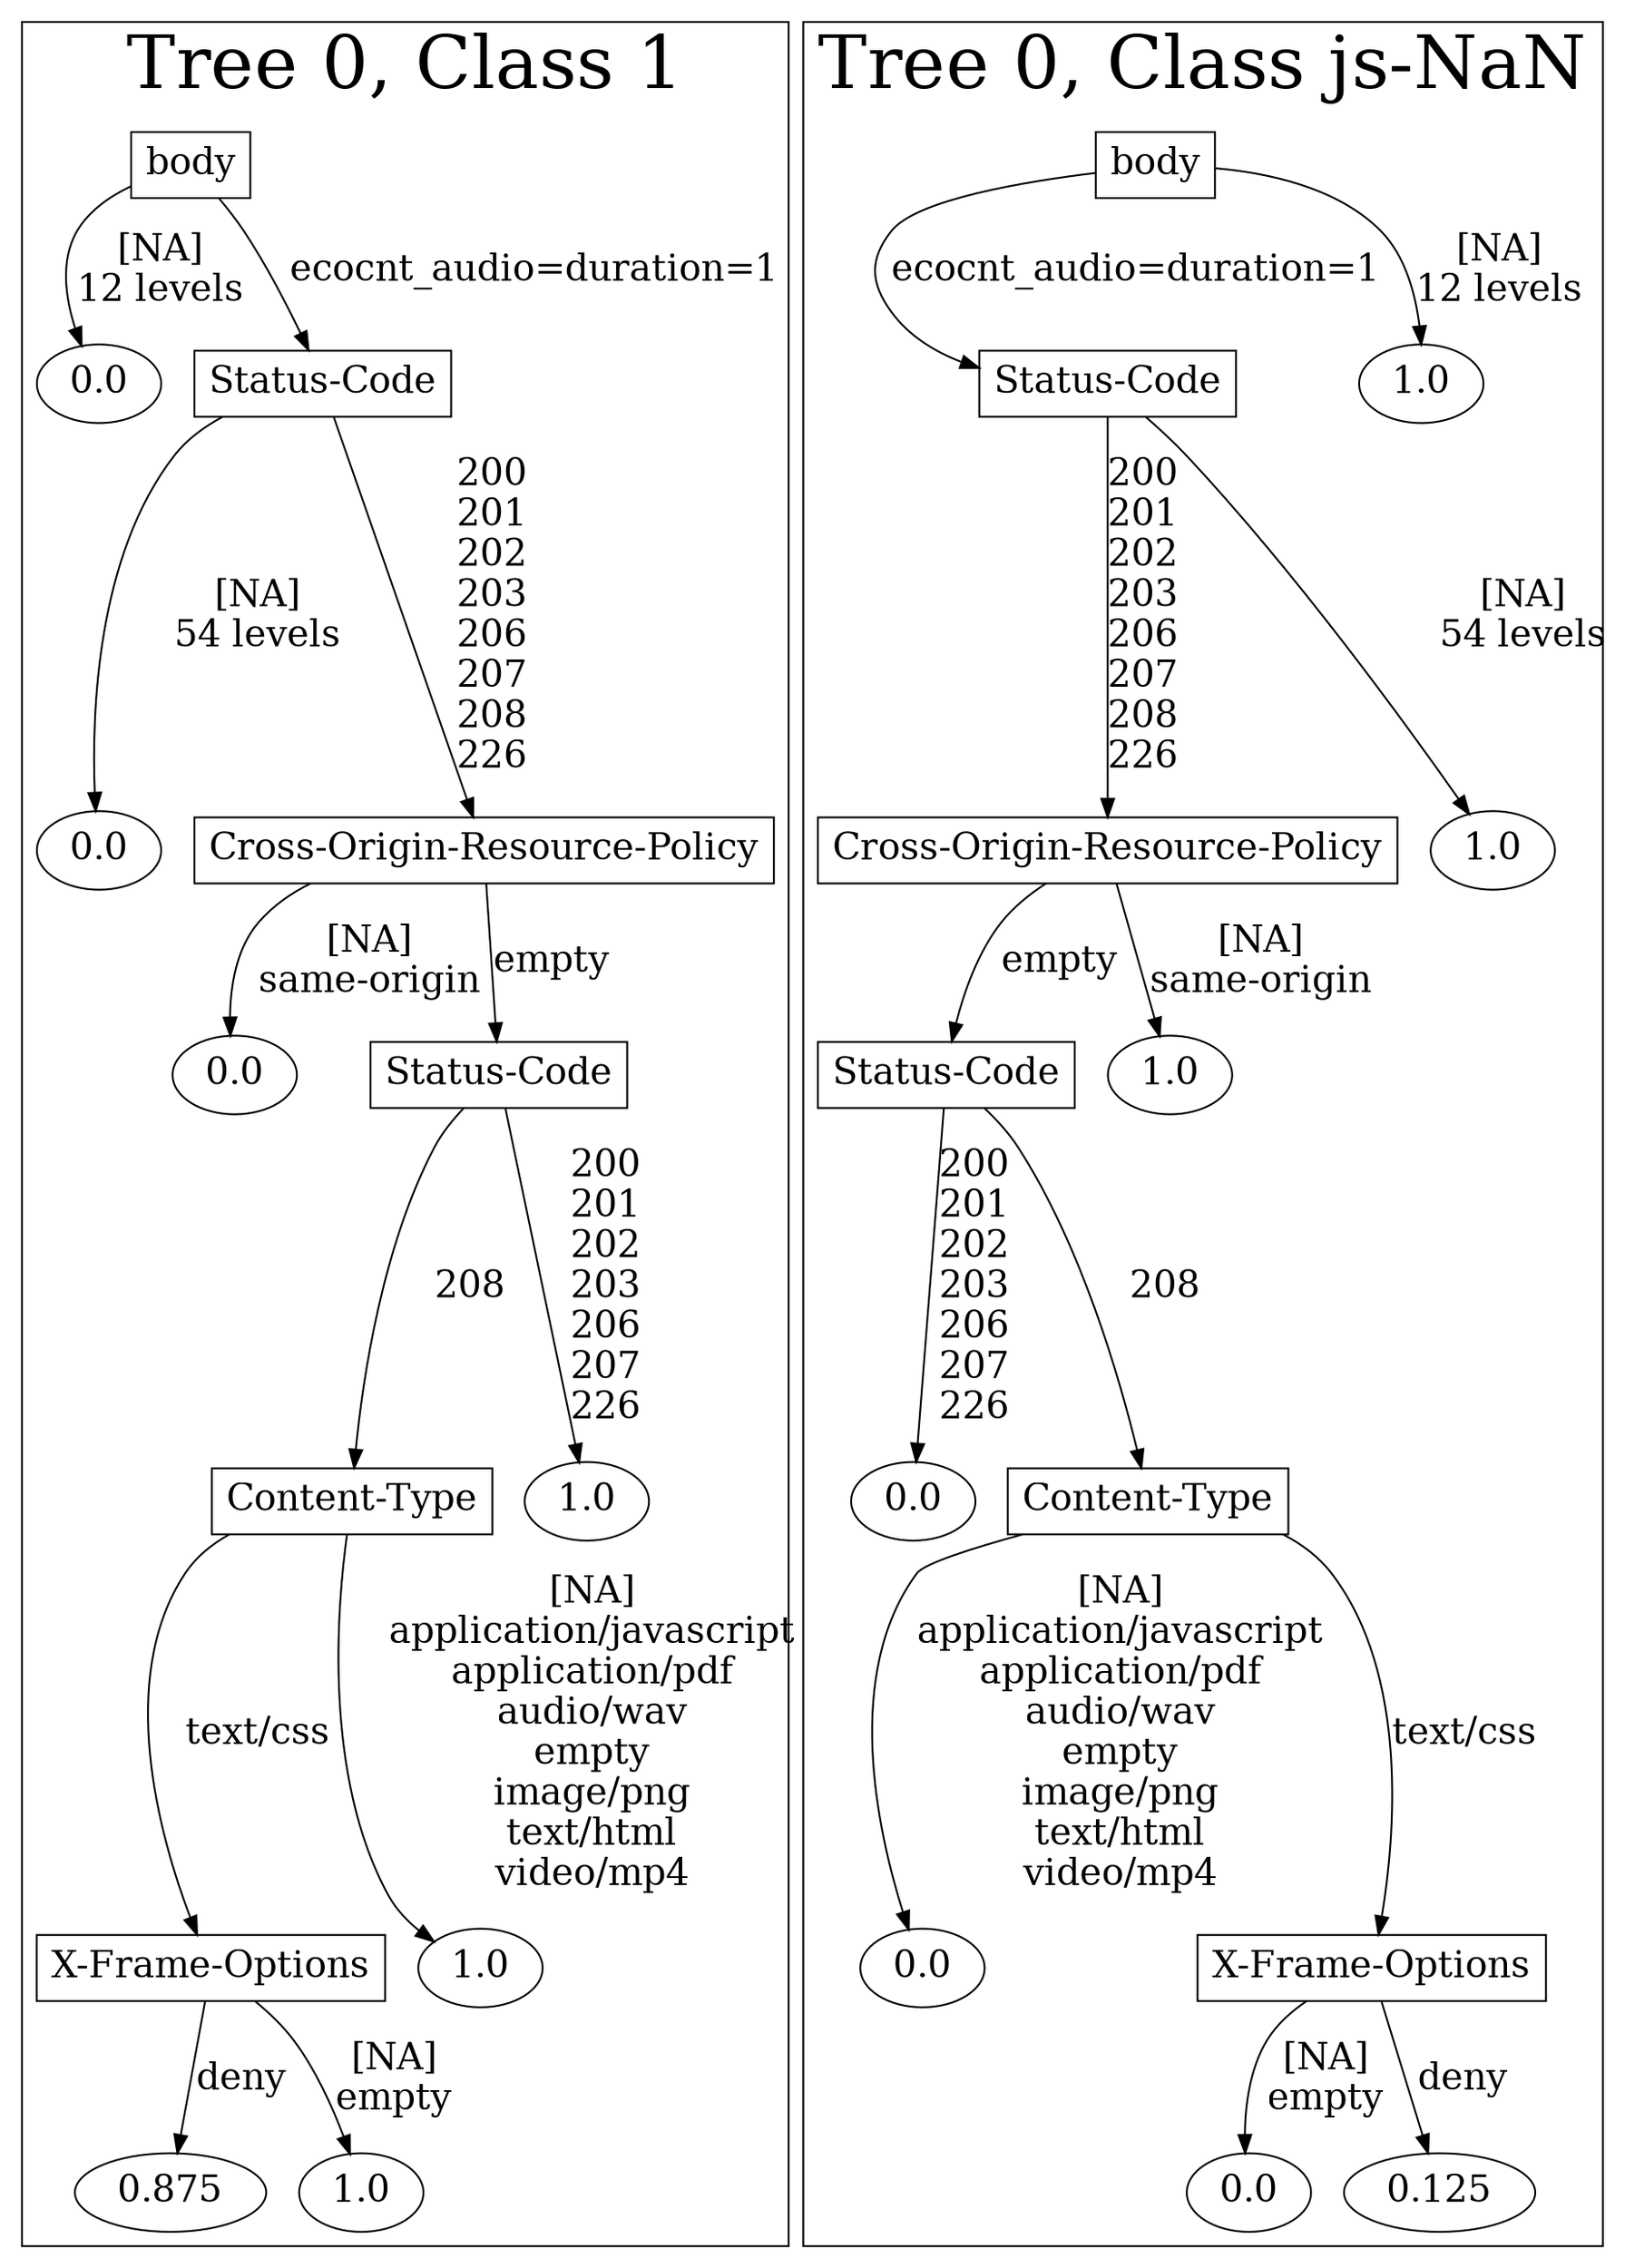 /*
Generated by:
    http://https://github.com/h2oai/h2o-3/tree/master/h2o-genmodel/src/main/java/hex/genmodel/tools/PrintMojo.java
*/

/*
On a mac:

$ brew install graphviz
$ dot -Tpng file.gv -o file.png
$ open file.png
*/

digraph G {

subgraph cluster_0 {
/* Nodes */

/* Level 0 */
{
"SG_0_Node_0" [shape=box, fontsize=20, label="body"]
}

/* Level 1 */
{
"SG_0_Node_7" [fontsize=20, label="0.0"]
"SG_0_Node_1" [shape=box, fontsize=20, label="Status-Code"]
}

/* Level 2 */
{
"SG_0_Node_8" [fontsize=20, label="0.0"]
"SG_0_Node_2" [shape=box, fontsize=20, label="Cross-Origin-Resource-Policy"]
}

/* Level 3 */
{
"SG_0_Node_9" [fontsize=20, label="0.0"]
"SG_0_Node_3" [shape=box, fontsize=20, label="Status-Code"]
}

/* Level 4 */
{
"SG_0_Node_4" [shape=box, fontsize=20, label="Content-Type"]
"SG_0_Node_10" [fontsize=20, label="1.0"]
}

/* Level 5 */
{
"SG_0_Node_5" [shape=box, fontsize=20, label="X-Frame-Options"]
"SG_0_Node_11" [fontsize=20, label="1.0"]
}

/* Level 6 */
{
"SG_0_Node_12" [fontsize=20, label="0.875"]
"SG_0_Node_13" [fontsize=20, label="1.0"]
}

/* Edges */
"SG_0_Node_0" -> "SG_0_Node_7" [fontsize=20, label="[NA]
12 levels
"]
"SG_0_Node_0" -> "SG_0_Node_1" [fontsize=20, label="ecocnt_audio=duration=1
"]
"SG_0_Node_1" -> "SG_0_Node_8" [fontsize=20, label="[NA]
54 levels
"]
"SG_0_Node_1" -> "SG_0_Node_2" [fontsize=20, label="200
201
202
203
206
207
208
226
"]
"SG_0_Node_2" -> "SG_0_Node_9" [fontsize=20, label="[NA]
same-origin
"]
"SG_0_Node_2" -> "SG_0_Node_3" [fontsize=20, label="empty
"]
"SG_0_Node_3" -> "SG_0_Node_4" [fontsize=20, label="208
"]
"SG_0_Node_3" -> "SG_0_Node_10" [fontsize=20, label="200
201
202
203
206
207
226
"]
"SG_0_Node_4" -> "SG_0_Node_5" [fontsize=20, label="text/css
"]
"SG_0_Node_4" -> "SG_0_Node_11" [fontsize=20, label="[NA]
application/javascript
application/pdf
audio/wav
empty
image/png
text/html
video/mp4
"]
"SG_0_Node_5" -> "SG_0_Node_12" [fontsize=20, label="deny
"]
"SG_0_Node_5" -> "SG_0_Node_13" [fontsize=20, label="[NA]
empty
"]

fontsize=40
label="Tree 0, Class 1"
}

subgraph cluster_1 {
/* Nodes */

/* Level 0 */
{
"SG_1_Node_0" [shape=box, fontsize=20, label="body"]
}

/* Level 1 */
{
"SG_1_Node_1" [shape=box, fontsize=20, label="Status-Code"]
"SG_1_Node_7" [fontsize=20, label="1.0"]
}

/* Level 2 */
{
"SG_1_Node_2" [shape=box, fontsize=20, label="Cross-Origin-Resource-Policy"]
"SG_1_Node_8" [fontsize=20, label="1.0"]
}

/* Level 3 */
{
"SG_1_Node_3" [shape=box, fontsize=20, label="Status-Code"]
"SG_1_Node_9" [fontsize=20, label="1.0"]
}

/* Level 4 */
{
"SG_1_Node_10" [fontsize=20, label="0.0"]
"SG_1_Node_4" [shape=box, fontsize=20, label="Content-Type"]
}

/* Level 5 */
{
"SG_1_Node_11" [fontsize=20, label="0.0"]
"SG_1_Node_5" [shape=box, fontsize=20, label="X-Frame-Options"]
}

/* Level 6 */
{
"SG_1_Node_12" [fontsize=20, label="0.0"]
"SG_1_Node_13" [fontsize=20, label="0.125"]
}

/* Edges */
"SG_1_Node_0" -> "SG_1_Node_1" [fontsize=20, label="ecocnt_audio=duration=1
"]
"SG_1_Node_0" -> "SG_1_Node_7" [fontsize=20, label="[NA]
12 levels
"]
"SG_1_Node_1" -> "SG_1_Node_2" [fontsize=20, label="200
201
202
203
206
207
208
226
"]
"SG_1_Node_1" -> "SG_1_Node_8" [fontsize=20, label="[NA]
54 levels
"]
"SG_1_Node_2" -> "SG_1_Node_3" [fontsize=20, label="empty
"]
"SG_1_Node_2" -> "SG_1_Node_9" [fontsize=20, label="[NA]
same-origin
"]
"SG_1_Node_3" -> "SG_1_Node_10" [fontsize=20, label="200
201
202
203
206
207
226
"]
"SG_1_Node_3" -> "SG_1_Node_4" [fontsize=20, label="208
"]
"SG_1_Node_4" -> "SG_1_Node_11" [fontsize=20, label="[NA]
application/javascript
application/pdf
audio/wav
empty
image/png
text/html
video/mp4
"]
"SG_1_Node_4" -> "SG_1_Node_5" [fontsize=20, label="text/css
"]
"SG_1_Node_5" -> "SG_1_Node_12" [fontsize=20, label="[NA]
empty
"]
"SG_1_Node_5" -> "SG_1_Node_13" [fontsize=20, label="deny
"]

fontsize=40
label="Tree 0, Class js-NaN"
}

}

